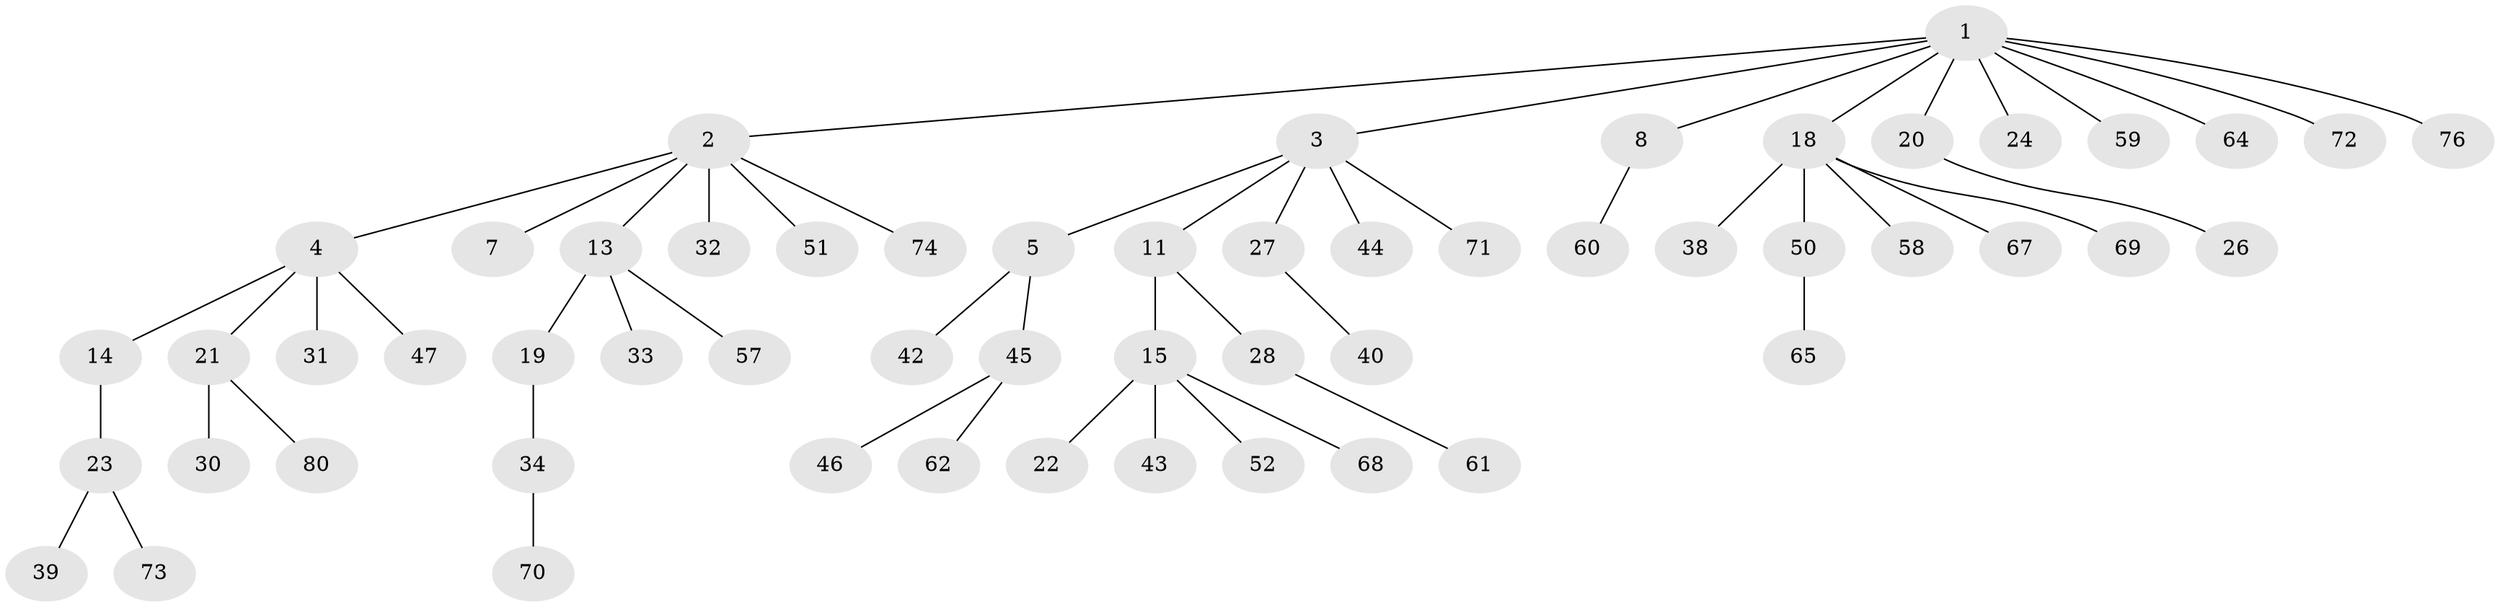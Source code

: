 // original degree distribution, {8: 0.012345679012345678, 7: 0.012345679012345678, 4: 0.08641975308641975, 3: 0.08641975308641975, 1: 0.49382716049382713, 2: 0.2839506172839506, 5: 0.024691358024691357}
// Generated by graph-tools (version 1.1) at 2025/11/02/27/25 16:11:28]
// undirected, 56 vertices, 55 edges
graph export_dot {
graph [start="1"]
  node [color=gray90,style=filled];
  1 [super="+10"];
  2 [super="+12"];
  3 [super="+9"];
  4 [super="+6"];
  5 [super="+79"];
  7;
  8 [super="+17"];
  11 [super="+53"];
  13 [super="+25"];
  14;
  15 [super="+16"];
  18 [super="+36"];
  19 [super="+29"];
  20;
  21 [super="+37"];
  22;
  23;
  24;
  26 [super="+75"];
  27;
  28 [super="+49"];
  30;
  31 [super="+35"];
  32;
  33;
  34 [super="+48"];
  38;
  39 [super="+63"];
  40 [super="+41"];
  42;
  43;
  44 [super="+55"];
  45 [super="+56"];
  46;
  47;
  50 [super="+54"];
  51;
  52;
  57 [super="+78"];
  58;
  59;
  60 [super="+66"];
  61;
  62;
  64;
  65;
  67;
  68;
  69;
  70 [super="+77"];
  71;
  72 [super="+81"];
  73;
  74;
  76;
  80;
  1 -- 2;
  1 -- 3;
  1 -- 8;
  1 -- 18;
  1 -- 24;
  1 -- 72;
  1 -- 76;
  1 -- 64;
  1 -- 59;
  1 -- 20;
  2 -- 4;
  2 -- 7;
  2 -- 32;
  2 -- 51;
  2 -- 74;
  2 -- 13;
  3 -- 5;
  3 -- 71;
  3 -- 27;
  3 -- 11;
  3 -- 44;
  4 -- 21;
  4 -- 31;
  4 -- 14;
  4 -- 47;
  5 -- 42;
  5 -- 45;
  8 -- 60;
  11 -- 15;
  11 -- 28;
  13 -- 19;
  13 -- 57;
  13 -- 33;
  14 -- 23;
  15 -- 22;
  15 -- 43;
  15 -- 68;
  15 -- 52;
  18 -- 38;
  18 -- 58;
  18 -- 69;
  18 -- 67;
  18 -- 50;
  19 -- 34;
  20 -- 26;
  21 -- 30;
  21 -- 80;
  23 -- 39;
  23 -- 73;
  27 -- 40;
  28 -- 61;
  34 -- 70;
  45 -- 46;
  45 -- 62;
  50 -- 65;
}

